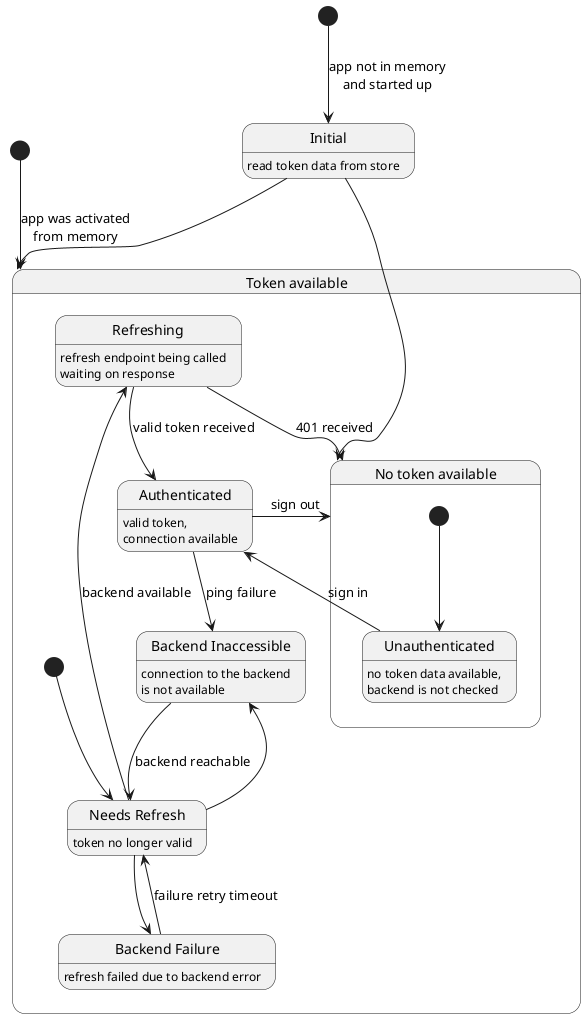 @startuml AuthState
state Initial : read token data from store
[*] --> Initial : app not in memory\nand started up

state "Token available" as Authenticated {
  state Refreshing: refresh endpoint being called\nwaiting on response
  state "Needs Refresh" as NeedsRefresh: token no longer valid
  state "Backend Inaccessible" as BackendInaccessible: connection to the backend\nis not available
  state "Backend Failure" as BackendFailure: refresh failed due to backend error
  state "Authenticated" as AuthenticatedOnline: valid token,\nconnection available
  [*] --> NeedsRefresh
  NeedsRefresh --> Refreshing: backend available
  Refreshing --> AuthenticatedOnline: valid token received
  Refreshing --> NoToken: 401 received
}

state "No token available" as NoToken {
  state Unauthenticated : no token data available,\nbackend is not checked
  [*] --> Unauthenticated
}

Initial --> NoToken
Initial --> Authenticated
NeedsRefresh --> BackendInaccessible
BackendInaccessible --> NeedsRefresh : backend reachable
NeedsRefresh --> BackendFailure
BackendFailure --> NeedsRefresh : failure retry timeout

AuthenticatedOnline --> NoToken : sign out
AuthenticatedOnline --> BackendInaccessible : ping failure
Unauthenticated --> AuthenticatedOnline : sign in

state AppActivate <<start>>
AppActivate --> Authenticated : app was activated\nfrom memory
@enduml
